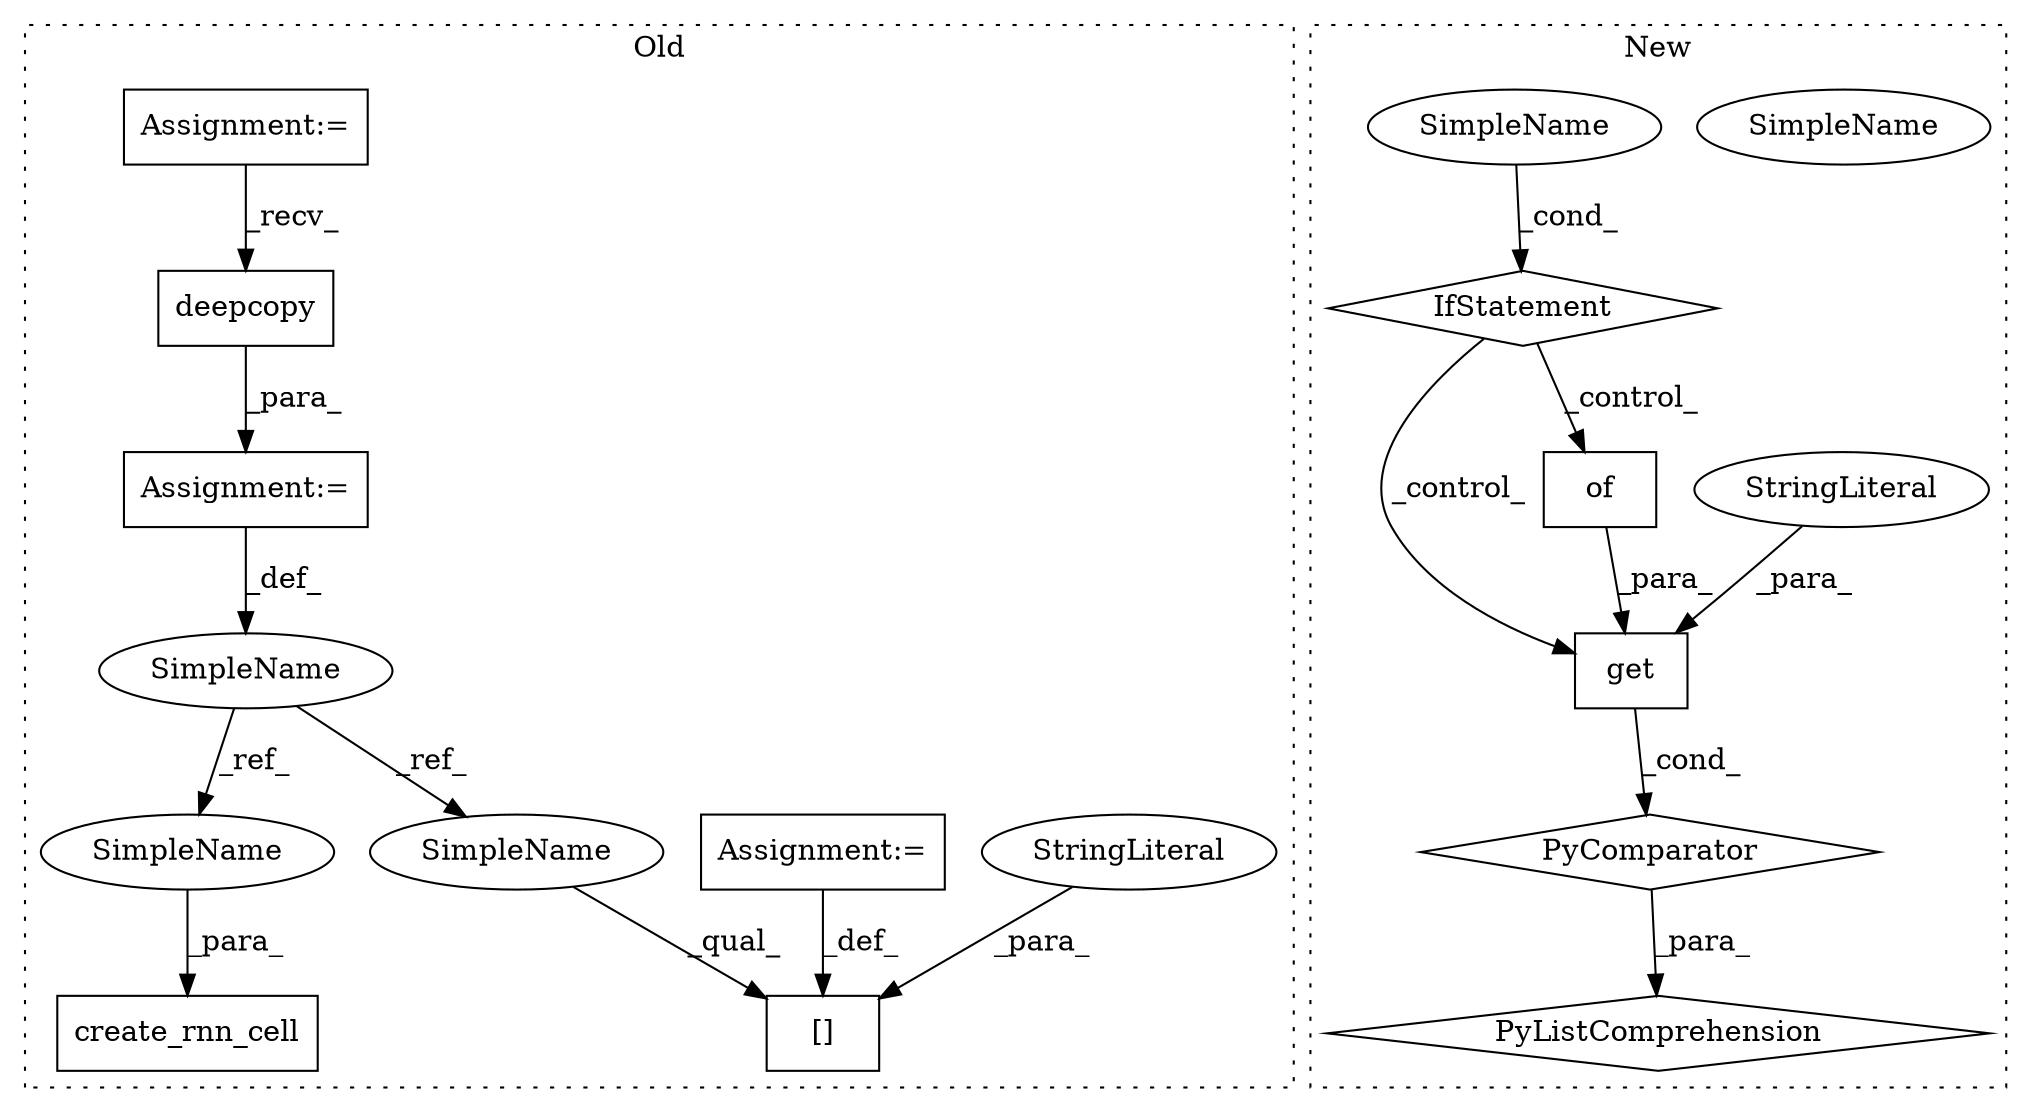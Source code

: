 digraph G {
subgraph cluster0 {
1 [label="create_rnn_cell" a="32" s="10911,11079" l="16,1" shape="box"];
8 [label="SimpleName" a="42" s="10284" l="11" shape="ellipse"];
9 [label="[]" a="2" s="10328,10351" l="12,1" shape="box"];
10 [label="StringLiteral" a="45" s="10340" l="11" shape="ellipse"];
12 [label="deepcopy" a="32" s="10301,10321" l="9,1" shape="box"];
13 [label="Assignment:=" a="7" s="10352" l="1" shape="box"];
14 [label="Assignment:=" a="7" s="10295" l="1" shape="box"];
15 [label="Assignment:=" a="7" s="9657" l="4" shape="box"];
17 [label="SimpleName" a="42" s="10960" l="11" shape="ellipse"];
18 [label="SimpleName" a="42" s="10328" l="11" shape="ellipse"];
label = "Old";
style="dotted";
}
subgraph cluster1 {
2 [label="get" a="32" s="10453,10484" l="4,1" shape="box"];
3 [label="of" a="32" s="10480" l="4" shape="box"];
4 [label="SimpleName" a="42" s="10710" l="5" shape="ellipse"];
5 [label="PyListComprehension" a="109" s="10404" l="319" shape="diamond"];
6 [label="StringLiteral" a="45" s="10457" l="18" shape="ellipse"];
7 [label="PyComparator" a="113" s="10663" l="52" shape="diamond"];
11 [label="IfStatement" a="25" s="10663" l="52" shape="diamond"];
16 [label="SimpleName" a="42" s="10710" l="5" shape="ellipse"];
label = "New";
style="dotted";
}
2 -> 7 [label="_cond_"];
3 -> 2 [label="_para_"];
6 -> 2 [label="_para_"];
7 -> 5 [label="_para_"];
8 -> 17 [label="_ref_"];
8 -> 18 [label="_ref_"];
10 -> 9 [label="_para_"];
11 -> 2 [label="_control_"];
11 -> 3 [label="_control_"];
12 -> 14 [label="_para_"];
13 -> 9 [label="_def_"];
14 -> 8 [label="_def_"];
15 -> 12 [label="_recv_"];
16 -> 11 [label="_cond_"];
17 -> 1 [label="_para_"];
18 -> 9 [label="_qual_"];
}